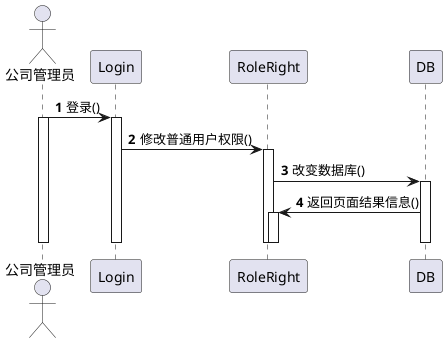 @startuml
'https://plantuml.com/sequence-diagram

autonumber

actor 公司管理员
participant Login
participant RoleRight
participant DB

公司管理员->Login :登录()
activate 公司管理员
activate Login
Login->RoleRight  : 修改普通用户权限()
activate RoleRight
RoleRight->DB :改变数据库()
activate DB
RoleRight<-DB :返回页面结果信息()
activate RoleRight
deactivate
deactivate
deactivate
deactivate
deactivate 公司管理员
@enduml